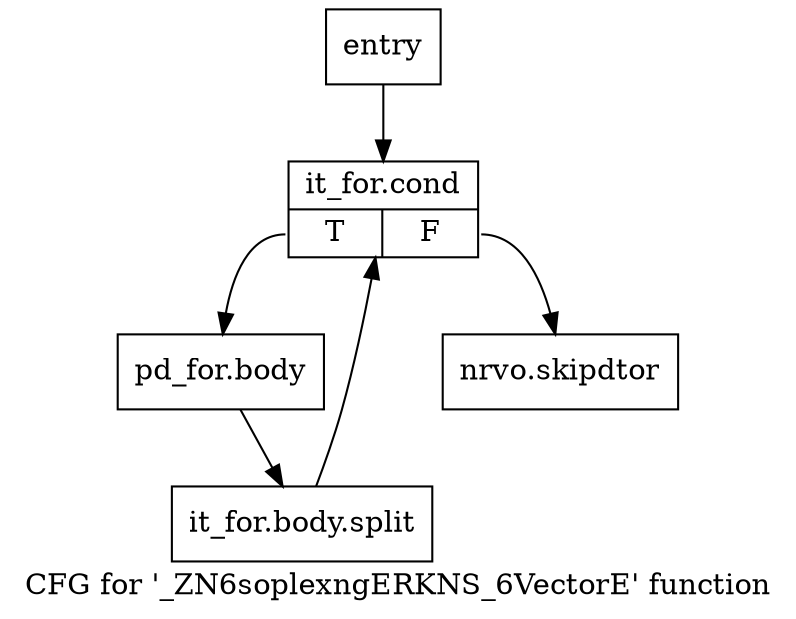 digraph "CFG for '_ZN6soplexngERKNS_6VectorE' function" {
	label="CFG for '_ZN6soplexngERKNS_6VectorE' function";

	Node0x21b6cd0 [shape=record,label="{entry}"];
	Node0x21b6cd0 -> Node0x21b6d20;
	Node0x21b6d20 [shape=record,label="{it_for.cond|{<s0>T|<s1>F}}"];
	Node0x21b6d20:s0 -> Node0x21b6d70;
	Node0x21b6d20:s1 -> Node0x21b6dc0;
	Node0x21b6d70 [shape=record,label="{pd_for.body}"];
	Node0x21b6d70 -> Node0x304bc00;
	Node0x304bc00 [shape=record,label="{it_for.body.split}"];
	Node0x304bc00 -> Node0x21b6d20;
	Node0x21b6dc0 [shape=record,label="{nrvo.skipdtor}"];
}
